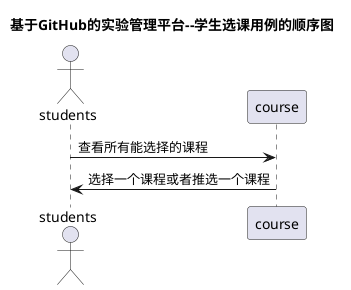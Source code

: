 @startuml
title 基于GitHub的实验管理平台--学生选课用例的顺序图
actor students
students -> course: 查看所有能选择的课程
course ->students:选择一个课程或者推选一个课程
@enduml
